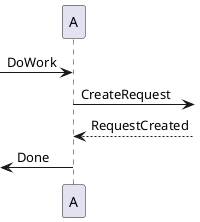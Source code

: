 @startuml
'https://plantuml.com/sequence-diagram

[-> A: DoWork
A ->] : CreateRequest
A<--] : RequestCreated
[<- A: Done

@enduml